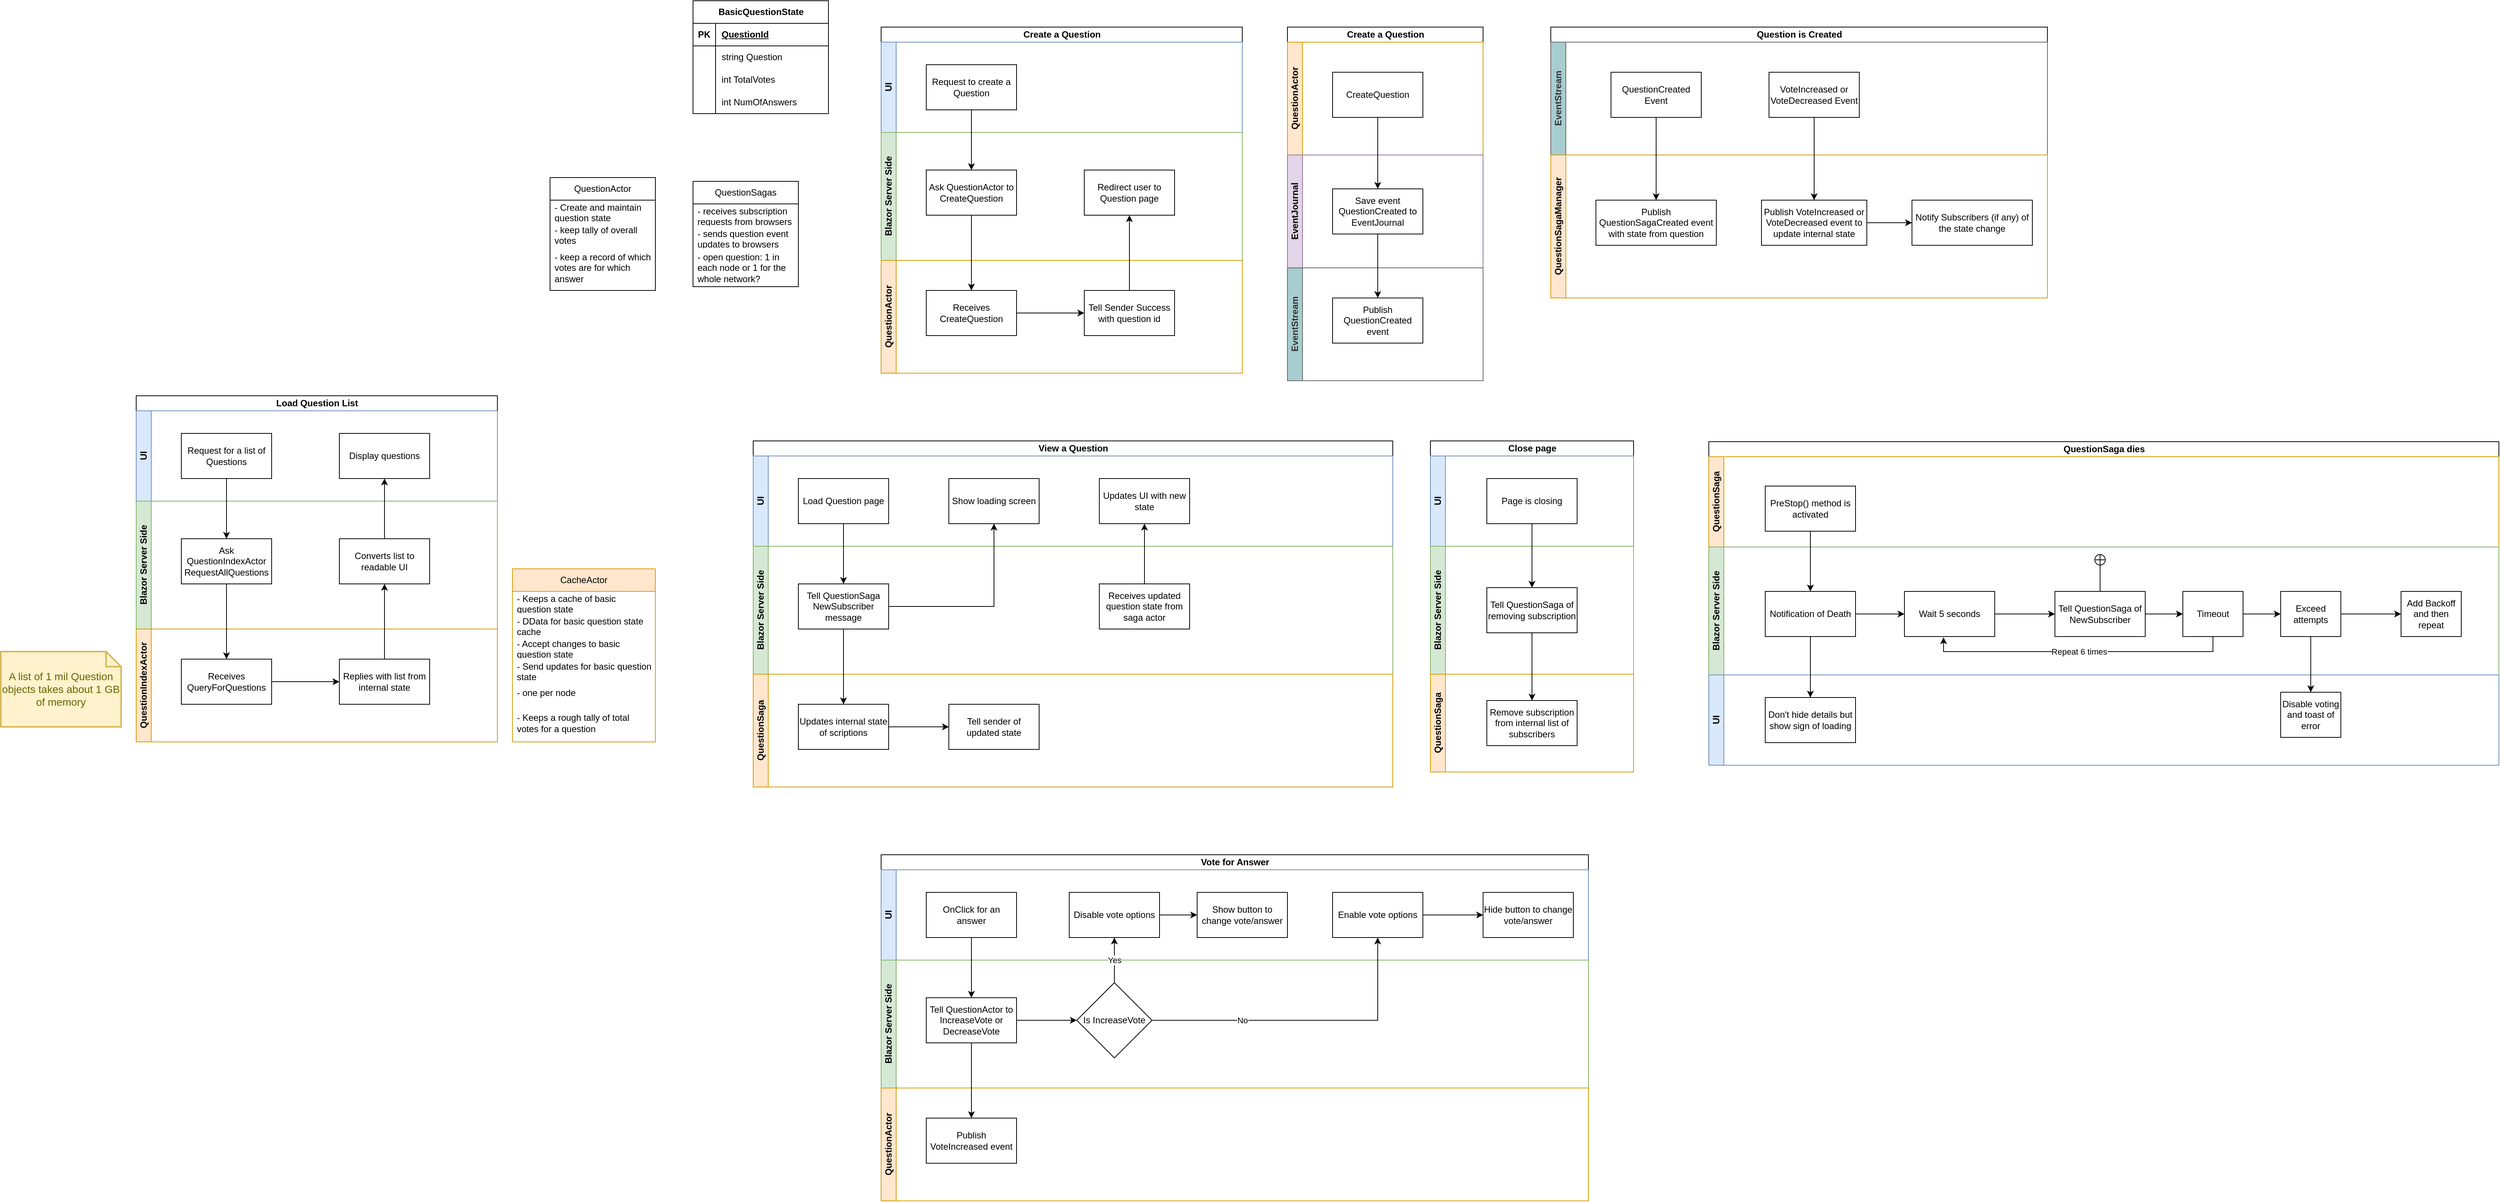 <mxfile version="24.7.10">
  <diagram name="Page-1" id="_Hiwtk7J1Hc1h8cLQBU8">
    <mxGraphModel dx="2924" dy="1195" grid="1" gridSize="10" guides="1" tooltips="1" connect="1" arrows="1" fold="1" page="1" pageScale="1" pageWidth="850" pageHeight="1100" math="0" shadow="0">
      <root>
        <mxCell id="0" />
        <mxCell id="1" parent="0" />
        <mxCell id="XUNOoeOONSTACM2NRSry-15" value="CacheActor" style="swimlane;fontStyle=0;childLayout=stackLayout;horizontal=1;startSize=30;horizontalStack=0;resizeParent=1;resizeParentMax=0;resizeLast=0;collapsible=1;marginBottom=0;whiteSpace=wrap;html=1;fillColor=#ffe6cc;strokeColor=#d79b00;" parent="1" vertex="1">
          <mxGeometry x="650" y="840" width="190" height="230" as="geometry" />
        </mxCell>
        <mxCell id="XUNOoeOONSTACM2NRSry-16" value="- Keeps a cache of basic question state" style="text;strokeColor=none;fillColor=none;align=left;verticalAlign=middle;spacingLeft=4;spacingRight=4;overflow=hidden;points=[[0,0.5],[1,0.5]];portConstraint=eastwest;rotatable=0;whiteSpace=wrap;html=1;" parent="XUNOoeOONSTACM2NRSry-15" vertex="1">
          <mxGeometry y="30" width="190" height="30" as="geometry" />
        </mxCell>
        <mxCell id="XUNOoeOONSTACM2NRSry-23" value="- DData for basic question state cache" style="text;strokeColor=none;fillColor=none;align=left;verticalAlign=middle;spacingLeft=4;spacingRight=4;overflow=hidden;points=[[0,0.5],[1,0.5]];portConstraint=eastwest;rotatable=0;whiteSpace=wrap;html=1;" parent="XUNOoeOONSTACM2NRSry-15" vertex="1">
          <mxGeometry y="60" width="190" height="30" as="geometry" />
        </mxCell>
        <mxCell id="XUNOoeOONSTACM2NRSry-37" value="- Accept changes to basic question state" style="text;strokeColor=none;fillColor=none;align=left;verticalAlign=middle;spacingLeft=4;spacingRight=4;overflow=hidden;points=[[0,0.5],[1,0.5]];portConstraint=eastwest;rotatable=0;whiteSpace=wrap;html=1;" parent="XUNOoeOONSTACM2NRSry-15" vertex="1">
          <mxGeometry y="90" width="190" height="30" as="geometry" />
        </mxCell>
        <mxCell id="XUNOoeOONSTACM2NRSry-39" value="- Send updates for basic question state" style="text;strokeColor=none;fillColor=none;align=left;verticalAlign=middle;spacingLeft=4;spacingRight=4;overflow=hidden;points=[[0,0.5],[1,0.5]];portConstraint=eastwest;rotatable=0;whiteSpace=wrap;html=1;" parent="XUNOoeOONSTACM2NRSry-15" vertex="1">
          <mxGeometry y="120" width="190" height="30" as="geometry" />
        </mxCell>
        <mxCell id="XUNOoeOONSTACM2NRSry-52" value="- one per node" style="text;strokeColor=none;fillColor=none;align=left;verticalAlign=middle;spacingLeft=4;spacingRight=4;overflow=hidden;points=[[0,0.5],[1,0.5]];portConstraint=eastwest;rotatable=0;whiteSpace=wrap;html=1;" parent="XUNOoeOONSTACM2NRSry-15" vertex="1">
          <mxGeometry y="150" width="190" height="30" as="geometry" />
        </mxCell>
        <mxCell id="xA8iDkEgkaq6yy0pcuYy-2" value="- Keeps a rough tally of total votes for a question" style="text;strokeColor=none;fillColor=none;align=left;verticalAlign=middle;spacingLeft=4;spacingRight=4;overflow=hidden;points=[[0,0.5],[1,0.5]];portConstraint=eastwest;rotatable=0;whiteSpace=wrap;html=1;" vertex="1" parent="XUNOoeOONSTACM2NRSry-15">
          <mxGeometry y="180" width="190" height="50" as="geometry" />
        </mxCell>
        <mxCell id="XUNOoeOONSTACM2NRSry-24" value="BasicQuestionState" style="shape=table;startSize=30;container=1;collapsible=1;childLayout=tableLayout;fixedRows=1;rowLines=0;fontStyle=1;align=center;resizeLast=1;html=1;" parent="1" vertex="1">
          <mxGeometry x="890" y="85" width="180" height="150" as="geometry" />
        </mxCell>
        <mxCell id="XUNOoeOONSTACM2NRSry-25" value="" style="shape=tableRow;horizontal=0;startSize=0;swimlaneHead=0;swimlaneBody=0;fillColor=none;collapsible=0;dropTarget=0;points=[[0,0.5],[1,0.5]];portConstraint=eastwest;top=0;left=0;right=0;bottom=1;" parent="XUNOoeOONSTACM2NRSry-24" vertex="1">
          <mxGeometry y="30" width="180" height="30" as="geometry" />
        </mxCell>
        <mxCell id="XUNOoeOONSTACM2NRSry-26" value="PK" style="shape=partialRectangle;connectable=0;fillColor=none;top=0;left=0;bottom=0;right=0;fontStyle=1;overflow=hidden;whiteSpace=wrap;html=1;" parent="XUNOoeOONSTACM2NRSry-25" vertex="1">
          <mxGeometry width="30" height="30" as="geometry">
            <mxRectangle width="30" height="30" as="alternateBounds" />
          </mxGeometry>
        </mxCell>
        <mxCell id="XUNOoeOONSTACM2NRSry-27" value="QuestionId" style="shape=partialRectangle;connectable=0;fillColor=none;top=0;left=0;bottom=0;right=0;align=left;spacingLeft=6;fontStyle=5;overflow=hidden;whiteSpace=wrap;html=1;" parent="XUNOoeOONSTACM2NRSry-25" vertex="1">
          <mxGeometry x="30" width="150" height="30" as="geometry">
            <mxRectangle width="150" height="30" as="alternateBounds" />
          </mxGeometry>
        </mxCell>
        <mxCell id="XUNOoeOONSTACM2NRSry-28" value="" style="shape=tableRow;horizontal=0;startSize=0;swimlaneHead=0;swimlaneBody=0;fillColor=none;collapsible=0;dropTarget=0;points=[[0,0.5],[1,0.5]];portConstraint=eastwest;top=0;left=0;right=0;bottom=0;" parent="XUNOoeOONSTACM2NRSry-24" vertex="1">
          <mxGeometry y="60" width="180" height="30" as="geometry" />
        </mxCell>
        <mxCell id="XUNOoeOONSTACM2NRSry-29" value="" style="shape=partialRectangle;connectable=0;fillColor=none;top=0;left=0;bottom=0;right=0;editable=1;overflow=hidden;whiteSpace=wrap;html=1;" parent="XUNOoeOONSTACM2NRSry-28" vertex="1">
          <mxGeometry width="30" height="30" as="geometry">
            <mxRectangle width="30" height="30" as="alternateBounds" />
          </mxGeometry>
        </mxCell>
        <mxCell id="XUNOoeOONSTACM2NRSry-30" value="string Question" style="shape=partialRectangle;connectable=0;fillColor=none;top=0;left=0;bottom=0;right=0;align=left;spacingLeft=6;overflow=hidden;whiteSpace=wrap;html=1;" parent="XUNOoeOONSTACM2NRSry-28" vertex="1">
          <mxGeometry x="30" width="150" height="30" as="geometry">
            <mxRectangle width="150" height="30" as="alternateBounds" />
          </mxGeometry>
        </mxCell>
        <mxCell id="XUNOoeOONSTACM2NRSry-31" value="" style="shape=tableRow;horizontal=0;startSize=0;swimlaneHead=0;swimlaneBody=0;fillColor=none;collapsible=0;dropTarget=0;points=[[0,0.5],[1,0.5]];portConstraint=eastwest;top=0;left=0;right=0;bottom=0;" parent="XUNOoeOONSTACM2NRSry-24" vertex="1">
          <mxGeometry y="90" width="180" height="30" as="geometry" />
        </mxCell>
        <mxCell id="XUNOoeOONSTACM2NRSry-32" value="" style="shape=partialRectangle;connectable=0;fillColor=none;top=0;left=0;bottom=0;right=0;editable=1;overflow=hidden;whiteSpace=wrap;html=1;" parent="XUNOoeOONSTACM2NRSry-31" vertex="1">
          <mxGeometry width="30" height="30" as="geometry">
            <mxRectangle width="30" height="30" as="alternateBounds" />
          </mxGeometry>
        </mxCell>
        <mxCell id="XUNOoeOONSTACM2NRSry-33" value="int TotalVotes" style="shape=partialRectangle;connectable=0;fillColor=none;top=0;left=0;bottom=0;right=0;align=left;spacingLeft=6;overflow=hidden;whiteSpace=wrap;html=1;" parent="XUNOoeOONSTACM2NRSry-31" vertex="1">
          <mxGeometry x="30" width="150" height="30" as="geometry">
            <mxRectangle width="150" height="30" as="alternateBounds" />
          </mxGeometry>
        </mxCell>
        <mxCell id="XUNOoeOONSTACM2NRSry-34" value="" style="shape=tableRow;horizontal=0;startSize=0;swimlaneHead=0;swimlaneBody=0;fillColor=none;collapsible=0;dropTarget=0;points=[[0,0.5],[1,0.5]];portConstraint=eastwest;top=0;left=0;right=0;bottom=0;" parent="XUNOoeOONSTACM2NRSry-24" vertex="1">
          <mxGeometry y="120" width="180" height="30" as="geometry" />
        </mxCell>
        <mxCell id="XUNOoeOONSTACM2NRSry-35" value="" style="shape=partialRectangle;connectable=0;fillColor=none;top=0;left=0;bottom=0;right=0;editable=1;overflow=hidden;whiteSpace=wrap;html=1;" parent="XUNOoeOONSTACM2NRSry-34" vertex="1">
          <mxGeometry width="30" height="30" as="geometry">
            <mxRectangle width="30" height="30" as="alternateBounds" />
          </mxGeometry>
        </mxCell>
        <mxCell id="XUNOoeOONSTACM2NRSry-36" value="int NumOfAnswers" style="shape=partialRectangle;connectable=0;fillColor=none;top=0;left=0;bottom=0;right=0;align=left;spacingLeft=6;overflow=hidden;whiteSpace=wrap;html=1;" parent="XUNOoeOONSTACM2NRSry-34" vertex="1">
          <mxGeometry x="30" width="150" height="30" as="geometry">
            <mxRectangle width="150" height="30" as="alternateBounds" />
          </mxGeometry>
        </mxCell>
        <mxCell id="XUNOoeOONSTACM2NRSry-43" value="QuestionActor" style="swimlane;fontStyle=0;childLayout=stackLayout;horizontal=1;startSize=30;horizontalStack=0;resizeParent=1;resizeParentMax=0;resizeLast=0;collapsible=1;marginBottom=0;whiteSpace=wrap;html=1;" parent="1" vertex="1">
          <mxGeometry x="700" y="320" width="140" height="150" as="geometry" />
        </mxCell>
        <mxCell id="XUNOoeOONSTACM2NRSry-44" value="- Create and maintain question state" style="text;strokeColor=none;fillColor=none;align=left;verticalAlign=middle;spacingLeft=4;spacingRight=4;overflow=hidden;points=[[0,0.5],[1,0.5]];portConstraint=eastwest;rotatable=0;whiteSpace=wrap;html=1;" parent="XUNOoeOONSTACM2NRSry-43" vertex="1">
          <mxGeometry y="30" width="140" height="30" as="geometry" />
        </mxCell>
        <mxCell id="XUNOoeOONSTACM2NRSry-45" value="- keep tally of overall votes" style="text;strokeColor=none;fillColor=none;align=left;verticalAlign=middle;spacingLeft=4;spacingRight=4;overflow=hidden;points=[[0,0.5],[1,0.5]];portConstraint=eastwest;rotatable=0;whiteSpace=wrap;html=1;" parent="XUNOoeOONSTACM2NRSry-43" vertex="1">
          <mxGeometry y="60" width="140" height="30" as="geometry" />
        </mxCell>
        <mxCell id="XUNOoeOONSTACM2NRSry-46" value="- keep a record of which votes are for which answer" style="text;strokeColor=none;fillColor=none;align=left;verticalAlign=middle;spacingLeft=4;spacingRight=4;overflow=hidden;points=[[0,0.5],[1,0.5]];portConstraint=eastwest;rotatable=0;whiteSpace=wrap;html=1;" parent="XUNOoeOONSTACM2NRSry-43" vertex="1">
          <mxGeometry y="90" width="140" height="60" as="geometry" />
        </mxCell>
        <mxCell id="XUNOoeOONSTACM2NRSry-47" value="QuestionSagas" style="swimlane;fontStyle=0;childLayout=stackLayout;horizontal=1;startSize=30;horizontalStack=0;resizeParent=1;resizeParentMax=0;resizeLast=0;collapsible=1;marginBottom=0;whiteSpace=wrap;html=1;" parent="1" vertex="1">
          <mxGeometry x="890" y="325" width="140" height="140" as="geometry" />
        </mxCell>
        <mxCell id="XUNOoeOONSTACM2NRSry-48" value="- receives subscription requests from browsers" style="text;strokeColor=none;fillColor=none;align=left;verticalAlign=middle;spacingLeft=4;spacingRight=4;overflow=hidden;points=[[0,0.5],[1,0.5]];portConstraint=eastwest;rotatable=0;whiteSpace=wrap;html=1;" parent="XUNOoeOONSTACM2NRSry-47" vertex="1">
          <mxGeometry y="30" width="140" height="30" as="geometry" />
        </mxCell>
        <mxCell id="XUNOoeOONSTACM2NRSry-49" value="- sends question event updates to browsers" style="text;strokeColor=none;fillColor=none;align=left;verticalAlign=middle;spacingLeft=4;spacingRight=4;overflow=hidden;points=[[0,0.5],[1,0.5]];portConstraint=eastwest;rotatable=0;whiteSpace=wrap;html=1;" parent="XUNOoeOONSTACM2NRSry-47" vertex="1">
          <mxGeometry y="60" width="140" height="30" as="geometry" />
        </mxCell>
        <mxCell id="XUNOoeOONSTACM2NRSry-51" value="- open question: 1 in each node or 1 for the whole network?" style="text;strokeColor=none;fillColor=none;align=left;verticalAlign=middle;spacingLeft=4;spacingRight=4;overflow=hidden;points=[[0,0.5],[1,0.5]];portConstraint=eastwest;rotatable=0;whiteSpace=wrap;html=1;" parent="XUNOoeOONSTACM2NRSry-47" vertex="1">
          <mxGeometry y="90" width="140" height="50" as="geometry" />
        </mxCell>
        <mxCell id="aAHdMgNRl_ZQbXZQX-Te-1" value="Load Question List" style="swimlane;childLayout=stackLayout;resizeParent=1;resizeParentMax=0;horizontal=1;startSize=20;horizontalStack=0;html=1;" parent="1" vertex="1">
          <mxGeometry x="150" y="610" width="480" height="460" as="geometry" />
        </mxCell>
        <mxCell id="aAHdMgNRl_ZQbXZQX-Te-2" value="UI" style="swimlane;startSize=20;horizontal=0;html=1;fillColor=#dae8fc;strokeColor=#6c8ebf;" parent="aAHdMgNRl_ZQbXZQX-Te-1" vertex="1">
          <mxGeometry y="20" width="480" height="120" as="geometry" />
        </mxCell>
        <mxCell id="aAHdMgNRl_ZQbXZQX-Te-5" value="Request for a list of Questions" style="rounded=0;whiteSpace=wrap;html=1;" parent="aAHdMgNRl_ZQbXZQX-Te-2" vertex="1">
          <mxGeometry x="60" y="30" width="120" height="60" as="geometry" />
        </mxCell>
        <mxCell id="aAHdMgNRl_ZQbXZQX-Te-16" value="Display questions" style="rounded=0;whiteSpace=wrap;html=1;" parent="aAHdMgNRl_ZQbXZQX-Te-2" vertex="1">
          <mxGeometry x="270" y="30" width="120" height="60" as="geometry" />
        </mxCell>
        <mxCell id="aAHdMgNRl_ZQbXZQX-Te-3" value="Blazor Server Side" style="swimlane;startSize=20;horizontal=0;html=1;fillColor=#d5e8d4;strokeColor=#82b366;" parent="aAHdMgNRl_ZQbXZQX-Te-1" vertex="1">
          <mxGeometry y="140" width="480" height="170" as="geometry" />
        </mxCell>
        <mxCell id="aAHdMgNRl_ZQbXZQX-Te-6" value="Ask QuestionIndexActor RequestAllQuestions" style="whiteSpace=wrap;html=1;rounded=0;" parent="aAHdMgNRl_ZQbXZQX-Te-3" vertex="1">
          <mxGeometry x="60" y="50" width="120" height="60" as="geometry" />
        </mxCell>
        <mxCell id="aAHdMgNRl_ZQbXZQX-Te-12" value="Converts list to readable UI" style="rounded=0;whiteSpace=wrap;html=1;" parent="aAHdMgNRl_ZQbXZQX-Te-3" vertex="1">
          <mxGeometry x="270" y="50" width="120" height="60" as="geometry" />
        </mxCell>
        <mxCell id="aAHdMgNRl_ZQbXZQX-Te-4" value="QuestionIndexActor" style="swimlane;startSize=20;horizontal=0;html=1;fillColor=#ffe6cc;strokeColor=#d79b00;" parent="aAHdMgNRl_ZQbXZQX-Te-1" vertex="1">
          <mxGeometry y="310" width="480" height="150" as="geometry" />
        </mxCell>
        <mxCell id="aAHdMgNRl_ZQbXZQX-Te-10" style="edgeStyle=orthogonalEdgeStyle;rounded=0;orthogonalLoop=1;jettySize=auto;html=1;entryX=0;entryY=0.5;entryDx=0;entryDy=0;" parent="aAHdMgNRl_ZQbXZQX-Te-4" source="aAHdMgNRl_ZQbXZQX-Te-8" target="aAHdMgNRl_ZQbXZQX-Te-11" edge="1">
          <mxGeometry relative="1" as="geometry">
            <mxPoint x="230" y="70" as="targetPoint" />
          </mxGeometry>
        </mxCell>
        <mxCell id="aAHdMgNRl_ZQbXZQX-Te-8" value="Receives QueryForQuestions" style="whiteSpace=wrap;html=1;rounded=0;" parent="aAHdMgNRl_ZQbXZQX-Te-4" vertex="1">
          <mxGeometry x="60" y="40" width="120" height="60" as="geometry" />
        </mxCell>
        <mxCell id="aAHdMgNRl_ZQbXZQX-Te-11" value="Replies with list from internal state" style="rounded=0;whiteSpace=wrap;html=1;" parent="aAHdMgNRl_ZQbXZQX-Te-4" vertex="1">
          <mxGeometry x="270" y="40" width="120" height="60" as="geometry" />
        </mxCell>
        <mxCell id="aAHdMgNRl_ZQbXZQX-Te-7" value="" style="edgeStyle=orthogonalEdgeStyle;rounded=0;orthogonalLoop=1;jettySize=auto;html=1;" parent="aAHdMgNRl_ZQbXZQX-Te-1" source="aAHdMgNRl_ZQbXZQX-Te-5" target="aAHdMgNRl_ZQbXZQX-Te-6" edge="1">
          <mxGeometry relative="1" as="geometry" />
        </mxCell>
        <mxCell id="aAHdMgNRl_ZQbXZQX-Te-9" value="" style="edgeStyle=orthogonalEdgeStyle;rounded=0;orthogonalLoop=1;jettySize=auto;html=1;" parent="aAHdMgNRl_ZQbXZQX-Te-1" source="aAHdMgNRl_ZQbXZQX-Te-6" target="aAHdMgNRl_ZQbXZQX-Te-8" edge="1">
          <mxGeometry relative="1" as="geometry" />
        </mxCell>
        <mxCell id="aAHdMgNRl_ZQbXZQX-Te-13" value="" style="edgeStyle=orthogonalEdgeStyle;rounded=0;orthogonalLoop=1;jettySize=auto;html=1;" parent="aAHdMgNRl_ZQbXZQX-Te-1" source="aAHdMgNRl_ZQbXZQX-Te-11" target="aAHdMgNRl_ZQbXZQX-Te-12" edge="1">
          <mxGeometry relative="1" as="geometry" />
        </mxCell>
        <mxCell id="aAHdMgNRl_ZQbXZQX-Te-14" style="edgeStyle=orthogonalEdgeStyle;rounded=0;orthogonalLoop=1;jettySize=auto;html=1;entryX=0.5;entryY=1;entryDx=0;entryDy=0;" parent="aAHdMgNRl_ZQbXZQX-Te-1" source="aAHdMgNRl_ZQbXZQX-Te-12" target="aAHdMgNRl_ZQbXZQX-Te-16" edge="1">
          <mxGeometry relative="1" as="geometry">
            <mxPoint x="330" y="120" as="targetPoint" />
          </mxGeometry>
        </mxCell>
        <mxCell id="xA8iDkEgkaq6yy0pcuYy-1" value="A list of 1 mil Question objects takes about 1 GB of memory" style="shape=note;strokeWidth=2;fontSize=14;size=20;whiteSpace=wrap;html=1;fillColor=#fff2cc;strokeColor=#d6b656;fontColor=#666600;" vertex="1" parent="1">
          <mxGeometry x="-30" y="950" width="160" height="100" as="geometry" />
        </mxCell>
        <mxCell id="xA8iDkEgkaq6yy0pcuYy-3" value="Create a Question" style="swimlane;childLayout=stackLayout;resizeParent=1;resizeParentMax=0;horizontal=1;startSize=20;horizontalStack=0;html=1;" vertex="1" parent="1">
          <mxGeometry x="1140" y="120" width="480" height="460" as="geometry" />
        </mxCell>
        <mxCell id="xA8iDkEgkaq6yy0pcuYy-4" value="UI" style="swimlane;startSize=20;horizontal=0;html=1;fillColor=#dae8fc;strokeColor=#6c8ebf;" vertex="1" parent="xA8iDkEgkaq6yy0pcuYy-3">
          <mxGeometry y="20" width="480" height="120" as="geometry" />
        </mxCell>
        <mxCell id="xA8iDkEgkaq6yy0pcuYy-5" value="Request to create a Question" style="rounded=0;whiteSpace=wrap;html=1;" vertex="1" parent="xA8iDkEgkaq6yy0pcuYy-4">
          <mxGeometry x="60" y="30" width="120" height="60" as="geometry" />
        </mxCell>
        <mxCell id="xA8iDkEgkaq6yy0pcuYy-7" value="Blazor Server Side" style="swimlane;startSize=20;horizontal=0;html=1;fillColor=#d5e8d4;strokeColor=#82b366;" vertex="1" parent="xA8iDkEgkaq6yy0pcuYy-3">
          <mxGeometry y="140" width="480" height="170" as="geometry" />
        </mxCell>
        <mxCell id="xA8iDkEgkaq6yy0pcuYy-8" value="Ask QuestionActor to CreateQuestion" style="whiteSpace=wrap;html=1;rounded=0;" vertex="1" parent="xA8iDkEgkaq6yy0pcuYy-7">
          <mxGeometry x="60" y="50" width="120" height="60" as="geometry" />
        </mxCell>
        <mxCell id="xA8iDkEgkaq6yy0pcuYy-26" value="Redirect user to Question page" style="rounded=0;whiteSpace=wrap;html=1;" vertex="1" parent="xA8iDkEgkaq6yy0pcuYy-7">
          <mxGeometry x="270" y="50" width="120" height="60" as="geometry" />
        </mxCell>
        <mxCell id="xA8iDkEgkaq6yy0pcuYy-10" value="QuestionActor" style="swimlane;startSize=20;horizontal=0;html=1;fillColor=#ffe6cc;strokeColor=#d79b00;" vertex="1" parent="xA8iDkEgkaq6yy0pcuYy-3">
          <mxGeometry y="310" width="480" height="150" as="geometry" />
        </mxCell>
        <mxCell id="xA8iDkEgkaq6yy0pcuYy-46" style="edgeStyle=orthogonalEdgeStyle;rounded=0;orthogonalLoop=1;jettySize=auto;html=1;exitX=1;exitY=0.5;exitDx=0;exitDy=0;entryX=0;entryY=0.5;entryDx=0;entryDy=0;" edge="1" parent="xA8iDkEgkaq6yy0pcuYy-10" source="xA8iDkEgkaq6yy0pcuYy-12" target="xA8iDkEgkaq6yy0pcuYy-23">
          <mxGeometry relative="1" as="geometry" />
        </mxCell>
        <mxCell id="xA8iDkEgkaq6yy0pcuYy-12" value="Receives CreateQuestion" style="whiteSpace=wrap;html=1;rounded=0;" vertex="1" parent="xA8iDkEgkaq6yy0pcuYy-10">
          <mxGeometry x="60" y="40" width="120" height="60" as="geometry" />
        </mxCell>
        <mxCell id="xA8iDkEgkaq6yy0pcuYy-23" value="Tell Sender Success with question id" style="rounded=0;whiteSpace=wrap;html=1;" vertex="1" parent="xA8iDkEgkaq6yy0pcuYy-10">
          <mxGeometry x="270" y="40" width="120" height="60" as="geometry" />
        </mxCell>
        <mxCell id="xA8iDkEgkaq6yy0pcuYy-14" value="" style="edgeStyle=orthogonalEdgeStyle;rounded=0;orthogonalLoop=1;jettySize=auto;html=1;" edge="1" parent="xA8iDkEgkaq6yy0pcuYy-3" source="xA8iDkEgkaq6yy0pcuYy-5" target="xA8iDkEgkaq6yy0pcuYy-8">
          <mxGeometry relative="1" as="geometry" />
        </mxCell>
        <mxCell id="xA8iDkEgkaq6yy0pcuYy-15" value="" style="edgeStyle=orthogonalEdgeStyle;rounded=0;orthogonalLoop=1;jettySize=auto;html=1;" edge="1" parent="xA8iDkEgkaq6yy0pcuYy-3" source="xA8iDkEgkaq6yy0pcuYy-8" target="xA8iDkEgkaq6yy0pcuYy-12">
          <mxGeometry relative="1" as="geometry" />
        </mxCell>
        <mxCell id="xA8iDkEgkaq6yy0pcuYy-25" style="edgeStyle=orthogonalEdgeStyle;rounded=0;orthogonalLoop=1;jettySize=auto;html=1;exitX=0.5;exitY=0;exitDx=0;exitDy=0;entryX=0.5;entryY=1;entryDx=0;entryDy=0;" edge="1" parent="xA8iDkEgkaq6yy0pcuYy-3" source="xA8iDkEgkaq6yy0pcuYy-23" target="xA8iDkEgkaq6yy0pcuYy-26">
          <mxGeometry relative="1" as="geometry">
            <mxPoint x="330" y="260" as="targetPoint" />
          </mxGeometry>
        </mxCell>
        <mxCell id="xA8iDkEgkaq6yy0pcuYy-27" value="Create a Question" style="swimlane;childLayout=stackLayout;resizeParent=1;resizeParentMax=0;horizontal=1;startSize=20;horizontalStack=0;html=1;" vertex="1" parent="1">
          <mxGeometry x="1680" y="120" width="260" height="470" as="geometry" />
        </mxCell>
        <mxCell id="xA8iDkEgkaq6yy0pcuYy-33" value="QuestionActor" style="swimlane;startSize=20;horizontal=0;html=1;fillColor=#ffe6cc;strokeColor=#d79b00;" vertex="1" parent="xA8iDkEgkaq6yy0pcuYy-27">
          <mxGeometry y="20" width="260" height="150" as="geometry" />
        </mxCell>
        <mxCell id="xA8iDkEgkaq6yy0pcuYy-34" value="CreateQuestion" style="whiteSpace=wrap;html=1;rounded=0;" vertex="1" parent="xA8iDkEgkaq6yy0pcuYy-33">
          <mxGeometry x="60" y="40" width="120" height="60" as="geometry" />
        </mxCell>
        <mxCell id="xA8iDkEgkaq6yy0pcuYy-36" value="EventJournal" style="swimlane;startSize=20;horizontal=0;html=1;fillColor=#e1d5e7;strokeColor=#9673a6;" vertex="1" parent="xA8iDkEgkaq6yy0pcuYy-27">
          <mxGeometry y="170" width="260" height="150" as="geometry" />
        </mxCell>
        <mxCell id="xA8iDkEgkaq6yy0pcuYy-37" value="Save event QuestionCreated to EventJournal" style="rounded=0;whiteSpace=wrap;html=1;" vertex="1" parent="xA8iDkEgkaq6yy0pcuYy-36">
          <mxGeometry x="60" y="45" width="120" height="60" as="geometry" />
        </mxCell>
        <mxCell id="xA8iDkEgkaq6yy0pcuYy-38" value="EventStream" style="swimlane;startSize=20;horizontal=0;html=1;fillColor=#a7cdcf;strokeColor=#666666;fontColor=#333333;" vertex="1" parent="xA8iDkEgkaq6yy0pcuYy-27">
          <mxGeometry y="320" width="260" height="150" as="geometry" />
        </mxCell>
        <mxCell id="xA8iDkEgkaq6yy0pcuYy-39" value="Publish QuestionCreated event" style="whiteSpace=wrap;html=1;rounded=0;" vertex="1" parent="xA8iDkEgkaq6yy0pcuYy-38">
          <mxGeometry x="60" y="40" width="120" height="60" as="geometry" />
        </mxCell>
        <mxCell id="xA8iDkEgkaq6yy0pcuYy-42" style="edgeStyle=orthogonalEdgeStyle;rounded=0;orthogonalLoop=1;jettySize=auto;html=1;entryX=0.5;entryY=0;entryDx=0;entryDy=0;" edge="1" parent="xA8iDkEgkaq6yy0pcuYy-27" source="xA8iDkEgkaq6yy0pcuYy-34" target="xA8iDkEgkaq6yy0pcuYy-37">
          <mxGeometry relative="1" as="geometry">
            <mxPoint x="230" y="380" as="targetPoint" />
          </mxGeometry>
        </mxCell>
        <mxCell id="xA8iDkEgkaq6yy0pcuYy-43" value="" style="edgeStyle=orthogonalEdgeStyle;rounded=0;orthogonalLoop=1;jettySize=auto;html=1;" edge="1" parent="xA8iDkEgkaq6yy0pcuYy-27" source="xA8iDkEgkaq6yy0pcuYy-37" target="xA8iDkEgkaq6yy0pcuYy-39">
          <mxGeometry relative="1" as="geometry" />
        </mxCell>
        <mxCell id="xA8iDkEgkaq6yy0pcuYy-47" value="Question is Created" style="swimlane;childLayout=stackLayout;resizeParent=1;resizeParentMax=0;horizontal=1;startSize=20;horizontalStack=0;html=1;" vertex="1" parent="1">
          <mxGeometry x="2030" y="120" width="660" height="360" as="geometry" />
        </mxCell>
        <mxCell id="xA8iDkEgkaq6yy0pcuYy-52" value="EventStream" style="swimlane;startSize=20;horizontal=0;html=1;fillColor=#A7CDCF;strokeColor=#666666;fontColor=#333333;" vertex="1" parent="xA8iDkEgkaq6yy0pcuYy-47">
          <mxGeometry y="20" width="660" height="150" as="geometry" />
        </mxCell>
        <mxCell id="xA8iDkEgkaq6yy0pcuYy-61" value="QuestionCreated Event" style="rounded=0;whiteSpace=wrap;html=1;" vertex="1" parent="xA8iDkEgkaq6yy0pcuYy-52">
          <mxGeometry x="80" y="40" width="120" height="60" as="geometry" />
        </mxCell>
        <mxCell id="xA8iDkEgkaq6yy0pcuYy-67" value="VoteIncreased or VoteDecreased Event" style="rounded=0;whiteSpace=wrap;html=1;" vertex="1" parent="xA8iDkEgkaq6yy0pcuYy-52">
          <mxGeometry x="290" y="40" width="120" height="60" as="geometry" />
        </mxCell>
        <mxCell id="xA8iDkEgkaq6yy0pcuYy-48" value="QuestionSagaManager" style="swimlane;startSize=20;horizontal=0;html=1;fillColor=#ffe6cc;strokeColor=#d79b00;" vertex="1" parent="xA8iDkEgkaq6yy0pcuYy-47">
          <mxGeometry y="170" width="660" height="190" as="geometry" />
        </mxCell>
        <mxCell id="xA8iDkEgkaq6yy0pcuYy-65" value="Publish QuestionSagaCreated event with state from question" style="whiteSpace=wrap;html=1;rounded=0;" vertex="1" parent="xA8iDkEgkaq6yy0pcuYy-48">
          <mxGeometry x="60" y="60" width="160" height="60" as="geometry" />
        </mxCell>
        <mxCell id="xA8iDkEgkaq6yy0pcuYy-72" value="" style="edgeStyle=orthogonalEdgeStyle;rounded=0;orthogonalLoop=1;jettySize=auto;html=1;" edge="1" parent="xA8iDkEgkaq6yy0pcuYy-48" source="xA8iDkEgkaq6yy0pcuYy-68" target="xA8iDkEgkaq6yy0pcuYy-71">
          <mxGeometry relative="1" as="geometry" />
        </mxCell>
        <mxCell id="xA8iDkEgkaq6yy0pcuYy-68" value="Publish VoteIncreased or VoteDecreased event to update internal state" style="rounded=0;whiteSpace=wrap;html=1;" vertex="1" parent="xA8iDkEgkaq6yy0pcuYy-48">
          <mxGeometry x="280" y="60" width="140" height="60" as="geometry" />
        </mxCell>
        <mxCell id="xA8iDkEgkaq6yy0pcuYy-71" value="Notify Subscribers (if any) of the state change" style="rounded=0;whiteSpace=wrap;html=1;" vertex="1" parent="xA8iDkEgkaq6yy0pcuYy-48">
          <mxGeometry x="480" y="60" width="160" height="60" as="geometry" />
        </mxCell>
        <mxCell id="xA8iDkEgkaq6yy0pcuYy-62" style="edgeStyle=orthogonalEdgeStyle;rounded=0;orthogonalLoop=1;jettySize=auto;html=1;entryX=0.5;entryY=0;entryDx=0;entryDy=0;" edge="1" parent="xA8iDkEgkaq6yy0pcuYy-47" source="xA8iDkEgkaq6yy0pcuYy-61" target="xA8iDkEgkaq6yy0pcuYy-65">
          <mxGeometry relative="1" as="geometry">
            <mxPoint x="140" y="220" as="targetPoint" />
          </mxGeometry>
        </mxCell>
        <mxCell id="xA8iDkEgkaq6yy0pcuYy-70" style="edgeStyle=orthogonalEdgeStyle;rounded=0;orthogonalLoop=1;jettySize=auto;html=1;" edge="1" parent="xA8iDkEgkaq6yy0pcuYy-47" source="xA8iDkEgkaq6yy0pcuYy-67" target="xA8iDkEgkaq6yy0pcuYy-68">
          <mxGeometry relative="1" as="geometry" />
        </mxCell>
        <mxCell id="xA8iDkEgkaq6yy0pcuYy-73" value="View a Question" style="swimlane;childLayout=stackLayout;resizeParent=1;resizeParentMax=0;horizontal=1;startSize=20;horizontalStack=0;html=1;" vertex="1" parent="1">
          <mxGeometry x="970" y="670" width="850" height="460" as="geometry" />
        </mxCell>
        <mxCell id="xA8iDkEgkaq6yy0pcuYy-74" value="UI" style="swimlane;startSize=20;horizontal=0;html=1;fillColor=#dae8fc;strokeColor=#6c8ebf;" vertex="1" parent="xA8iDkEgkaq6yy0pcuYy-73">
          <mxGeometry y="20" width="850" height="120" as="geometry" />
        </mxCell>
        <mxCell id="xA8iDkEgkaq6yy0pcuYy-75" value="Load Question page" style="rounded=0;whiteSpace=wrap;html=1;" vertex="1" parent="xA8iDkEgkaq6yy0pcuYy-74">
          <mxGeometry x="60" y="30" width="120" height="60" as="geometry" />
        </mxCell>
        <mxCell id="xA8iDkEgkaq6yy0pcuYy-89" value="Show loading screen" style="whiteSpace=wrap;html=1;rounded=0;" vertex="1" parent="xA8iDkEgkaq6yy0pcuYy-74">
          <mxGeometry x="260" y="30" width="120" height="60" as="geometry" />
        </mxCell>
        <mxCell id="xA8iDkEgkaq6yy0pcuYy-93" value="Updates UI with new state" style="whiteSpace=wrap;html=1;rounded=0;" vertex="1" parent="xA8iDkEgkaq6yy0pcuYy-74">
          <mxGeometry x="460" y="30" width="120" height="60" as="geometry" />
        </mxCell>
        <mxCell id="xA8iDkEgkaq6yy0pcuYy-76" value="Blazor Server Side" style="swimlane;startSize=20;horizontal=0;html=1;fillColor=#d5e8d4;strokeColor=#82b366;" vertex="1" parent="xA8iDkEgkaq6yy0pcuYy-73">
          <mxGeometry y="140" width="850" height="170" as="geometry" />
        </mxCell>
        <mxCell id="xA8iDkEgkaq6yy0pcuYy-77" value="Tell QuestionSaga NewSubscriber message" style="whiteSpace=wrap;html=1;rounded=0;" vertex="1" parent="xA8iDkEgkaq6yy0pcuYy-76">
          <mxGeometry x="60" y="50" width="120" height="60" as="geometry" />
        </mxCell>
        <mxCell id="xA8iDkEgkaq6yy0pcuYy-91" value="Receives updated question state from saga actor" style="whiteSpace=wrap;html=1;rounded=0;" vertex="1" parent="xA8iDkEgkaq6yy0pcuYy-76">
          <mxGeometry x="460" y="50" width="120" height="60" as="geometry" />
        </mxCell>
        <mxCell id="xA8iDkEgkaq6yy0pcuYy-79" value="QuestionSaga" style="swimlane;startSize=20;horizontal=0;html=1;fillColor=#ffe6cc;strokeColor=#d79b00;" vertex="1" parent="xA8iDkEgkaq6yy0pcuYy-73">
          <mxGeometry y="310" width="850" height="150" as="geometry" />
        </mxCell>
        <mxCell id="xA8iDkEgkaq6yy0pcuYy-87" value="" style="edgeStyle=orthogonalEdgeStyle;rounded=0;orthogonalLoop=1;jettySize=auto;html=1;" edge="1" parent="xA8iDkEgkaq6yy0pcuYy-79" source="xA8iDkEgkaq6yy0pcuYy-82" target="xA8iDkEgkaq6yy0pcuYy-86">
          <mxGeometry relative="1" as="geometry" />
        </mxCell>
        <mxCell id="xA8iDkEgkaq6yy0pcuYy-82" value="Updates internal state of scriptions" style="rounded=0;whiteSpace=wrap;html=1;" vertex="1" parent="xA8iDkEgkaq6yy0pcuYy-79">
          <mxGeometry x="60" y="40" width="120" height="60" as="geometry" />
        </mxCell>
        <mxCell id="xA8iDkEgkaq6yy0pcuYy-86" value="Tell sender of updated state" style="whiteSpace=wrap;html=1;rounded=0;" vertex="1" parent="xA8iDkEgkaq6yy0pcuYy-79">
          <mxGeometry x="260" y="40" width="120" height="60" as="geometry" />
        </mxCell>
        <mxCell id="xA8iDkEgkaq6yy0pcuYy-83" value="" style="edgeStyle=orthogonalEdgeStyle;rounded=0;orthogonalLoop=1;jettySize=auto;html=1;" edge="1" parent="xA8iDkEgkaq6yy0pcuYy-73" source="xA8iDkEgkaq6yy0pcuYy-75" target="xA8iDkEgkaq6yy0pcuYy-77">
          <mxGeometry relative="1" as="geometry" />
        </mxCell>
        <mxCell id="xA8iDkEgkaq6yy0pcuYy-84" value="" style="edgeStyle=orthogonalEdgeStyle;rounded=0;orthogonalLoop=1;jettySize=auto;html=1;entryX=0.5;entryY=0;entryDx=0;entryDy=0;" edge="1" parent="xA8iDkEgkaq6yy0pcuYy-73" source="xA8iDkEgkaq6yy0pcuYy-77" target="xA8iDkEgkaq6yy0pcuYy-82">
          <mxGeometry relative="1" as="geometry">
            <mxPoint x="120" y="350" as="targetPoint" />
          </mxGeometry>
        </mxCell>
        <mxCell id="xA8iDkEgkaq6yy0pcuYy-90" value="" style="edgeStyle=orthogonalEdgeStyle;rounded=0;orthogonalLoop=1;jettySize=auto;html=1;" edge="1" parent="xA8iDkEgkaq6yy0pcuYy-73" source="xA8iDkEgkaq6yy0pcuYy-77" target="xA8iDkEgkaq6yy0pcuYy-89">
          <mxGeometry relative="1" as="geometry" />
        </mxCell>
        <mxCell id="xA8iDkEgkaq6yy0pcuYy-94" value="" style="edgeStyle=orthogonalEdgeStyle;rounded=0;orthogonalLoop=1;jettySize=auto;html=1;" edge="1" parent="xA8iDkEgkaq6yy0pcuYy-73" source="xA8iDkEgkaq6yy0pcuYy-91" target="xA8iDkEgkaq6yy0pcuYy-93">
          <mxGeometry relative="1" as="geometry" />
        </mxCell>
        <mxCell id="xA8iDkEgkaq6yy0pcuYy-95" value="Close page" style="swimlane;childLayout=stackLayout;resizeParent=1;resizeParentMax=0;horizontal=1;startSize=20;horizontalStack=0;html=1;" vertex="1" parent="1">
          <mxGeometry x="1870" y="670" width="270" height="440" as="geometry" />
        </mxCell>
        <mxCell id="xA8iDkEgkaq6yy0pcuYy-96" value="UI" style="swimlane;startSize=20;horizontal=0;html=1;fillColor=#dae8fc;strokeColor=#6c8ebf;" vertex="1" parent="xA8iDkEgkaq6yy0pcuYy-95">
          <mxGeometry y="20" width="270" height="120" as="geometry" />
        </mxCell>
        <mxCell id="xA8iDkEgkaq6yy0pcuYy-97" value="Page is closing" style="rounded=0;whiteSpace=wrap;html=1;" vertex="1" parent="xA8iDkEgkaq6yy0pcuYy-96">
          <mxGeometry x="75" y="30" width="120" height="60" as="geometry" />
        </mxCell>
        <mxCell id="xA8iDkEgkaq6yy0pcuYy-100" value="Blazor Server Side" style="swimlane;startSize=20;horizontal=0;html=1;fillColor=#d5e8d4;strokeColor=#82b366;" vertex="1" parent="xA8iDkEgkaq6yy0pcuYy-95">
          <mxGeometry y="140" width="270" height="170" as="geometry" />
        </mxCell>
        <mxCell id="xA8iDkEgkaq6yy0pcuYy-101" value="Tell QuestionSaga of removing subscription" style="whiteSpace=wrap;html=1;rounded=0;" vertex="1" parent="xA8iDkEgkaq6yy0pcuYy-100">
          <mxGeometry x="75" y="55" width="120" height="60" as="geometry" />
        </mxCell>
        <mxCell id="xA8iDkEgkaq6yy0pcuYy-103" value="QuestionSaga" style="swimlane;startSize=20;horizontal=0;html=1;fillColor=#ffe6cc;strokeColor=#d79b00;" vertex="1" parent="xA8iDkEgkaq6yy0pcuYy-95">
          <mxGeometry y="310" width="270" height="130" as="geometry" />
        </mxCell>
        <mxCell id="xA8iDkEgkaq6yy0pcuYy-107" value="Remove subscription from internal list of subscribers" style="rounded=0;whiteSpace=wrap;html=1;" vertex="1" parent="xA8iDkEgkaq6yy0pcuYy-103">
          <mxGeometry x="75" y="35" width="120" height="60" as="geometry" />
        </mxCell>
        <mxCell id="xA8iDkEgkaq6yy0pcuYy-109" value="" style="edgeStyle=orthogonalEdgeStyle;rounded=0;orthogonalLoop=1;jettySize=auto;html=1;" edge="1" parent="xA8iDkEgkaq6yy0pcuYy-95" source="xA8iDkEgkaq6yy0pcuYy-97" target="xA8iDkEgkaq6yy0pcuYy-101">
          <mxGeometry relative="1" as="geometry" />
        </mxCell>
        <mxCell id="xA8iDkEgkaq6yy0pcuYy-110" value="" style="edgeStyle=orthogonalEdgeStyle;rounded=0;orthogonalLoop=1;jettySize=auto;html=1;" edge="1" parent="xA8iDkEgkaq6yy0pcuYy-95" source="xA8iDkEgkaq6yy0pcuYy-101" target="xA8iDkEgkaq6yy0pcuYy-107">
          <mxGeometry relative="1" as="geometry">
            <mxPoint x="120" y="350" as="targetPoint" />
          </mxGeometry>
        </mxCell>
        <mxCell id="xA8iDkEgkaq6yy0pcuYy-113" value="QuestionSaga dies" style="swimlane;childLayout=stackLayout;resizeParent=1;resizeParentMax=0;horizontal=1;startSize=20;horizontalStack=0;html=1;" vertex="1" parent="1">
          <mxGeometry x="2240" y="671" width="1050" height="430" as="geometry" />
        </mxCell>
        <mxCell id="xA8iDkEgkaq6yy0pcuYy-118" value="QuestionSaga" style="swimlane;startSize=20;horizontal=0;html=1;fillColor=#ffe6cc;strokeColor=#d79b00;" vertex="1" parent="xA8iDkEgkaq6yy0pcuYy-113">
          <mxGeometry y="20" width="1050" height="120" as="geometry" />
        </mxCell>
        <mxCell id="xA8iDkEgkaq6yy0pcuYy-122" value="PreStop() method is activated" style="rounded=0;whiteSpace=wrap;html=1;" vertex="1" parent="xA8iDkEgkaq6yy0pcuYy-118">
          <mxGeometry x="75" y="39" width="120" height="60" as="geometry" />
        </mxCell>
        <mxCell id="xA8iDkEgkaq6yy0pcuYy-116" value="Blazor Server Side" style="swimlane;startSize=20;horizontal=0;html=1;fillColor=#d5e8d4;strokeColor=#82b366;" vertex="1" parent="xA8iDkEgkaq6yy0pcuYy-113">
          <mxGeometry y="140" width="1050" height="170" as="geometry" />
        </mxCell>
        <mxCell id="xA8iDkEgkaq6yy0pcuYy-129" value="" style="edgeStyle=orthogonalEdgeStyle;rounded=0;orthogonalLoop=1;jettySize=auto;html=1;" edge="1" parent="xA8iDkEgkaq6yy0pcuYy-116" source="xA8iDkEgkaq6yy0pcuYy-124" target="xA8iDkEgkaq6yy0pcuYy-128">
          <mxGeometry relative="1" as="geometry" />
        </mxCell>
        <mxCell id="xA8iDkEgkaq6yy0pcuYy-124" value="Notification of Death" style="rounded=0;whiteSpace=wrap;html=1;" vertex="1" parent="xA8iDkEgkaq6yy0pcuYy-116">
          <mxGeometry x="75" y="59" width="120" height="60" as="geometry" />
        </mxCell>
        <mxCell id="xA8iDkEgkaq6yy0pcuYy-131" value="" style="edgeStyle=orthogonalEdgeStyle;rounded=0;orthogonalLoop=1;jettySize=auto;html=1;" edge="1" parent="xA8iDkEgkaq6yy0pcuYy-116" source="xA8iDkEgkaq6yy0pcuYy-128" target="xA8iDkEgkaq6yy0pcuYy-130">
          <mxGeometry relative="1" as="geometry" />
        </mxCell>
        <mxCell id="xA8iDkEgkaq6yy0pcuYy-128" value="Wait 5 seconds" style="rounded=0;whiteSpace=wrap;html=1;" vertex="1" parent="xA8iDkEgkaq6yy0pcuYy-116">
          <mxGeometry x="260" y="59" width="120" height="60" as="geometry" />
        </mxCell>
        <mxCell id="xA8iDkEgkaq6yy0pcuYy-132" style="edgeStyle=orthogonalEdgeStyle;rounded=0;orthogonalLoop=1;jettySize=auto;html=1;exitX=0.5;exitY=0;exitDx=0;exitDy=0;endArrow=circlePlus;endFill=0;" edge="1" parent="xA8iDkEgkaq6yy0pcuYy-116" source="xA8iDkEgkaq6yy0pcuYy-130">
          <mxGeometry relative="1" as="geometry">
            <mxPoint x="520" y="9" as="targetPoint" />
          </mxGeometry>
        </mxCell>
        <mxCell id="xA8iDkEgkaq6yy0pcuYy-134" value="" style="edgeStyle=orthogonalEdgeStyle;rounded=0;orthogonalLoop=1;jettySize=auto;html=1;" edge="1" parent="xA8iDkEgkaq6yy0pcuYy-116" source="xA8iDkEgkaq6yy0pcuYy-130" target="xA8iDkEgkaq6yy0pcuYy-133">
          <mxGeometry relative="1" as="geometry" />
        </mxCell>
        <mxCell id="xA8iDkEgkaq6yy0pcuYy-130" value="Tell QuestionSaga of NewSubscriber" style="rounded=0;whiteSpace=wrap;html=1;" vertex="1" parent="xA8iDkEgkaq6yy0pcuYy-116">
          <mxGeometry x="460" y="59" width="120" height="60" as="geometry" />
        </mxCell>
        <mxCell id="xA8iDkEgkaq6yy0pcuYy-139" value="" style="edgeStyle=orthogonalEdgeStyle;rounded=0;orthogonalLoop=1;jettySize=auto;html=1;" edge="1" parent="xA8iDkEgkaq6yy0pcuYy-116" source="xA8iDkEgkaq6yy0pcuYy-133" target="xA8iDkEgkaq6yy0pcuYy-138">
          <mxGeometry relative="1" as="geometry" />
        </mxCell>
        <mxCell id="xA8iDkEgkaq6yy0pcuYy-133" value="Timeout" style="rounded=0;whiteSpace=wrap;html=1;" vertex="1" parent="xA8iDkEgkaq6yy0pcuYy-116">
          <mxGeometry x="630" y="59" width="80" height="60" as="geometry" />
        </mxCell>
        <mxCell id="xA8iDkEgkaq6yy0pcuYy-137" value="Repeat 6 times" style="edgeStyle=orthogonalEdgeStyle;rounded=0;orthogonalLoop=1;jettySize=auto;html=1;entryX=0.433;entryY=1.017;entryDx=0;entryDy=0;entryPerimeter=0;exitX=0.5;exitY=1;exitDx=0;exitDy=0;" edge="1" parent="xA8iDkEgkaq6yy0pcuYy-116" source="xA8iDkEgkaq6yy0pcuYy-133" target="xA8iDkEgkaq6yy0pcuYy-128">
          <mxGeometry relative="1" as="geometry">
            <mxPoint x="660" y="159" as="sourcePoint" />
            <mxPoint x="314" y="187.98" as="targetPoint" />
          </mxGeometry>
        </mxCell>
        <mxCell id="xA8iDkEgkaq6yy0pcuYy-143" value="" style="edgeStyle=orthogonalEdgeStyle;rounded=0;orthogonalLoop=1;jettySize=auto;html=1;" edge="1" parent="xA8iDkEgkaq6yy0pcuYy-116" source="xA8iDkEgkaq6yy0pcuYy-138" target="xA8iDkEgkaq6yy0pcuYy-142">
          <mxGeometry relative="1" as="geometry" />
        </mxCell>
        <mxCell id="xA8iDkEgkaq6yy0pcuYy-138" value="Exceed attempts" style="rounded=0;whiteSpace=wrap;html=1;" vertex="1" parent="xA8iDkEgkaq6yy0pcuYy-116">
          <mxGeometry x="760" y="59" width="80" height="60" as="geometry" />
        </mxCell>
        <mxCell id="xA8iDkEgkaq6yy0pcuYy-142" value="Add Backoff and then repeat" style="rounded=0;whiteSpace=wrap;html=1;" vertex="1" parent="xA8iDkEgkaq6yy0pcuYy-116">
          <mxGeometry x="920" y="59" width="80" height="60" as="geometry" />
        </mxCell>
        <mxCell id="xA8iDkEgkaq6yy0pcuYy-114" value="UI" style="swimlane;startSize=20;horizontal=0;html=1;fillColor=#dae8fc;strokeColor=#6c8ebf;" vertex="1" parent="xA8iDkEgkaq6yy0pcuYy-113">
          <mxGeometry y="310" width="1050" height="120" as="geometry" />
        </mxCell>
        <mxCell id="xA8iDkEgkaq6yy0pcuYy-126" value="Don&#39;t hide details but show sign of loading" style="rounded=0;whiteSpace=wrap;html=1;" vertex="1" parent="xA8iDkEgkaq6yy0pcuYy-114">
          <mxGeometry x="75" y="30" width="120" height="60" as="geometry" />
        </mxCell>
        <mxCell id="xA8iDkEgkaq6yy0pcuYy-140" value="Disable voting and toast of error" style="rounded=0;whiteSpace=wrap;html=1;" vertex="1" parent="xA8iDkEgkaq6yy0pcuYy-114">
          <mxGeometry x="760" y="23" width="80" height="60" as="geometry" />
        </mxCell>
        <mxCell id="xA8iDkEgkaq6yy0pcuYy-141" value="" style="edgeStyle=orthogonalEdgeStyle;rounded=0;orthogonalLoop=1;jettySize=auto;html=1;" edge="1" parent="xA8iDkEgkaq6yy0pcuYy-114" source="xA8iDkEgkaq6yy0pcuYy-138" target="xA8iDkEgkaq6yy0pcuYy-140">
          <mxGeometry relative="1" as="geometry" />
        </mxCell>
        <mxCell id="xA8iDkEgkaq6yy0pcuYy-125" value="" style="edgeStyle=orthogonalEdgeStyle;rounded=0;orthogonalLoop=1;jettySize=auto;html=1;" edge="1" parent="xA8iDkEgkaq6yy0pcuYy-113" source="xA8iDkEgkaq6yy0pcuYy-122" target="xA8iDkEgkaq6yy0pcuYy-124">
          <mxGeometry relative="1" as="geometry" />
        </mxCell>
        <mxCell id="xA8iDkEgkaq6yy0pcuYy-127" value="" style="edgeStyle=orthogonalEdgeStyle;rounded=0;orthogonalLoop=1;jettySize=auto;html=1;" edge="1" parent="xA8iDkEgkaq6yy0pcuYy-113" source="xA8iDkEgkaq6yy0pcuYy-124" target="xA8iDkEgkaq6yy0pcuYy-126">
          <mxGeometry relative="1" as="geometry" />
        </mxCell>
        <mxCell id="xA8iDkEgkaq6yy0pcuYy-145" value="Vote for Answer" style="swimlane;childLayout=stackLayout;resizeParent=1;resizeParentMax=0;horizontal=1;startSize=20;horizontalStack=0;html=1;" vertex="1" parent="1">
          <mxGeometry x="1140" y="1220" width="940" height="460" as="geometry" />
        </mxCell>
        <mxCell id="xA8iDkEgkaq6yy0pcuYy-146" value="UI" style="swimlane;startSize=20;horizontal=0;html=1;fillColor=#dae8fc;strokeColor=#6c8ebf;" vertex="1" parent="xA8iDkEgkaq6yy0pcuYy-145">
          <mxGeometry y="20" width="940" height="120" as="geometry" />
        </mxCell>
        <mxCell id="xA8iDkEgkaq6yy0pcuYy-147" value="OnClick for an answer" style="rounded=0;whiteSpace=wrap;html=1;" vertex="1" parent="xA8iDkEgkaq6yy0pcuYy-146">
          <mxGeometry x="60" y="30" width="120" height="60" as="geometry" />
        </mxCell>
        <mxCell id="xA8iDkEgkaq6yy0pcuYy-167" value="" style="edgeStyle=orthogonalEdgeStyle;rounded=0;orthogonalLoop=1;jettySize=auto;html=1;" edge="1" parent="xA8iDkEgkaq6yy0pcuYy-146" source="xA8iDkEgkaq6yy0pcuYy-164" target="xA8iDkEgkaq6yy0pcuYy-166">
          <mxGeometry relative="1" as="geometry" />
        </mxCell>
        <mxCell id="xA8iDkEgkaq6yy0pcuYy-164" value="Disable vote options" style="whiteSpace=wrap;html=1;rounded=0;" vertex="1" parent="xA8iDkEgkaq6yy0pcuYy-146">
          <mxGeometry x="250" y="30" width="120" height="60" as="geometry" />
        </mxCell>
        <mxCell id="xA8iDkEgkaq6yy0pcuYy-166" value="Show button to change vote/answer" style="whiteSpace=wrap;html=1;rounded=0;" vertex="1" parent="xA8iDkEgkaq6yy0pcuYy-146">
          <mxGeometry x="420" y="30" width="120" height="60" as="geometry" />
        </mxCell>
        <mxCell id="xA8iDkEgkaq6yy0pcuYy-174" value="" style="edgeStyle=orthogonalEdgeStyle;rounded=0;orthogonalLoop=1;jettySize=auto;html=1;" edge="1" parent="xA8iDkEgkaq6yy0pcuYy-146" source="xA8iDkEgkaq6yy0pcuYy-172" target="xA8iDkEgkaq6yy0pcuYy-173">
          <mxGeometry relative="1" as="geometry" />
        </mxCell>
        <mxCell id="xA8iDkEgkaq6yy0pcuYy-172" value="Enable vote options" style="whiteSpace=wrap;html=1;rounded=0;" vertex="1" parent="xA8iDkEgkaq6yy0pcuYy-146">
          <mxGeometry x="600" y="30" width="120" height="60" as="geometry" />
        </mxCell>
        <mxCell id="xA8iDkEgkaq6yy0pcuYy-173" value="Hide button to change vote/answer" style="whiteSpace=wrap;html=1;rounded=0;" vertex="1" parent="xA8iDkEgkaq6yy0pcuYy-146">
          <mxGeometry x="800" y="30" width="120" height="60" as="geometry" />
        </mxCell>
        <mxCell id="xA8iDkEgkaq6yy0pcuYy-150" value="Blazor Server Side" style="swimlane;startSize=20;horizontal=0;html=1;fillColor=#d5e8d4;strokeColor=#82b366;" vertex="1" parent="xA8iDkEgkaq6yy0pcuYy-145">
          <mxGeometry y="140" width="940" height="170" as="geometry" />
        </mxCell>
        <mxCell id="xA8iDkEgkaq6yy0pcuYy-169" value="" style="edgeStyle=orthogonalEdgeStyle;rounded=0;orthogonalLoop=1;jettySize=auto;html=1;" edge="1" parent="xA8iDkEgkaq6yy0pcuYy-150" source="xA8iDkEgkaq6yy0pcuYy-151" target="xA8iDkEgkaq6yy0pcuYy-168">
          <mxGeometry relative="1" as="geometry" />
        </mxCell>
        <mxCell id="xA8iDkEgkaq6yy0pcuYy-151" value="Tell QuestionActor to IncreaseVote or DecreaseVote" style="whiteSpace=wrap;html=1;rounded=0;" vertex="1" parent="xA8iDkEgkaq6yy0pcuYy-150">
          <mxGeometry x="60" y="50" width="120" height="60" as="geometry" />
        </mxCell>
        <mxCell id="xA8iDkEgkaq6yy0pcuYy-168" value="Is IncreaseVote" style="rhombus;whiteSpace=wrap;html=1;rounded=0;" vertex="1" parent="xA8iDkEgkaq6yy0pcuYy-150">
          <mxGeometry x="260" y="30" width="100" height="100" as="geometry" />
        </mxCell>
        <mxCell id="xA8iDkEgkaq6yy0pcuYy-153" value="QuestionActor" style="swimlane;startSize=20;horizontal=0;html=1;fillColor=#ffe6cc;strokeColor=#d79b00;" vertex="1" parent="xA8iDkEgkaq6yy0pcuYy-145">
          <mxGeometry y="310" width="940" height="150" as="geometry" />
        </mxCell>
        <mxCell id="xA8iDkEgkaq6yy0pcuYy-155" value="Publish VoteIncreased event" style="rounded=0;whiteSpace=wrap;html=1;" vertex="1" parent="xA8iDkEgkaq6yy0pcuYy-153">
          <mxGeometry x="60" y="40" width="120" height="60" as="geometry" />
        </mxCell>
        <mxCell id="xA8iDkEgkaq6yy0pcuYy-157" value="" style="edgeStyle=orthogonalEdgeStyle;rounded=0;orthogonalLoop=1;jettySize=auto;html=1;" edge="1" parent="xA8iDkEgkaq6yy0pcuYy-145" source="xA8iDkEgkaq6yy0pcuYy-147" target="xA8iDkEgkaq6yy0pcuYy-151">
          <mxGeometry relative="1" as="geometry" />
        </mxCell>
        <mxCell id="xA8iDkEgkaq6yy0pcuYy-158" value="" style="edgeStyle=orthogonalEdgeStyle;rounded=0;orthogonalLoop=1;jettySize=auto;html=1;entryX=0.5;entryY=0;entryDx=0;entryDy=0;" edge="1" parent="xA8iDkEgkaq6yy0pcuYy-145" source="xA8iDkEgkaq6yy0pcuYy-151" target="xA8iDkEgkaq6yy0pcuYy-155">
          <mxGeometry relative="1" as="geometry">
            <mxPoint x="120" y="350" as="targetPoint" />
          </mxGeometry>
        </mxCell>
        <mxCell id="xA8iDkEgkaq6yy0pcuYy-170" style="edgeStyle=orthogonalEdgeStyle;rounded=0;orthogonalLoop=1;jettySize=auto;html=1;exitX=0.5;exitY=0;exitDx=0;exitDy=0;entryX=0.5;entryY=1;entryDx=0;entryDy=0;" edge="1" parent="xA8iDkEgkaq6yy0pcuYy-145" source="xA8iDkEgkaq6yy0pcuYy-168" target="xA8iDkEgkaq6yy0pcuYy-164">
          <mxGeometry relative="1" as="geometry" />
        </mxCell>
        <mxCell id="xA8iDkEgkaq6yy0pcuYy-171" value="No" style="edgeStyle=orthogonalEdgeStyle;rounded=0;orthogonalLoop=1;jettySize=auto;html=1;" edge="1" parent="xA8iDkEgkaq6yy0pcuYy-145" source="xA8iDkEgkaq6yy0pcuYy-168" target="xA8iDkEgkaq6yy0pcuYy-172">
          <mxGeometry x="-0.415" relative="1" as="geometry">
            <mxPoint x="660" y="100" as="targetPoint" />
            <mxPoint as="offset" />
          </mxGeometry>
        </mxCell>
        <mxCell id="xA8iDkEgkaq6yy0pcuYy-177" value="Yes" style="edgeLabel;html=1;align=center;verticalAlign=middle;resizable=0;points=[];" vertex="1" connectable="0" parent="xA8iDkEgkaq6yy0pcuYy-171">
          <mxGeometry x="-0.468" relative="1" as="geometry">
            <mxPoint x="-159" y="-80" as="offset" />
          </mxGeometry>
        </mxCell>
      </root>
    </mxGraphModel>
  </diagram>
</mxfile>
